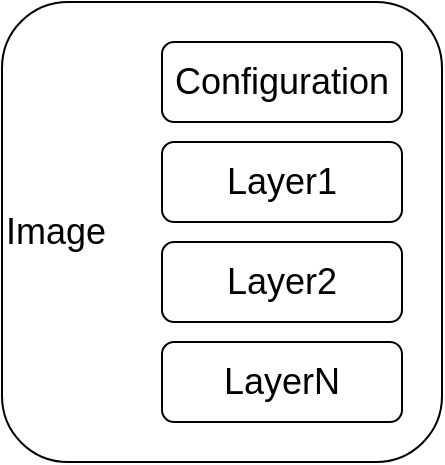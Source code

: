 <mxfile version="10.7.5" type="device"><diagram id="_D8G5GO9xG0xqhyjC-8m" name="Page-1"><mxGraphModel dx="909" dy="731" grid="1" gridSize="10" guides="1" tooltips="1" connect="1" arrows="1" fold="1" page="1" pageScale="1" pageWidth="850" pageHeight="1100" math="0" shadow="0"><root><mxCell id="0"/><mxCell id="1" parent="0"/><mxCell id="1zGFThnSNPFsCg3eQtk0-1" value="Layer1" style="rounded=1;whiteSpace=wrap;html=1;fontSize=18;fillColor=none;" parent="1" vertex="1"><mxGeometry x="160" y="160" width="120" height="40" as="geometry"/></mxCell><mxCell id="1zGFThnSNPFsCg3eQtk0-2" value="Layer2" style="rounded=1;whiteSpace=wrap;html=1;fontSize=18;fillColor=none;" parent="1" vertex="1"><mxGeometry x="160" y="210" width="120" height="40" as="geometry"/></mxCell><mxCell id="1zGFThnSNPFsCg3eQtk0-3" value="LayerN" style="rounded=1;whiteSpace=wrap;html=1;fontSize=18;fillColor=none;" parent="1" vertex="1"><mxGeometry x="160" y="260" width="120" height="40" as="geometry"/></mxCell><mxCell id="1zGFThnSNPFsCg3eQtk0-4" value="Image" style="rounded=1;whiteSpace=wrap;html=1;fontSize=18;fillColor=none;align=left;" parent="1" vertex="1"><mxGeometry x="80" y="90" width="220" height="230" as="geometry"/></mxCell><mxCell id="kcc9ArQefkCj9CI1F8jh-1" value="Configuration" style="rounded=1;whiteSpace=wrap;html=1;fontSize=18;fillColor=none;" vertex="1" parent="1"><mxGeometry x="160" y="110" width="120" height="40" as="geometry"/></mxCell></root></mxGraphModel></diagram></mxfile>